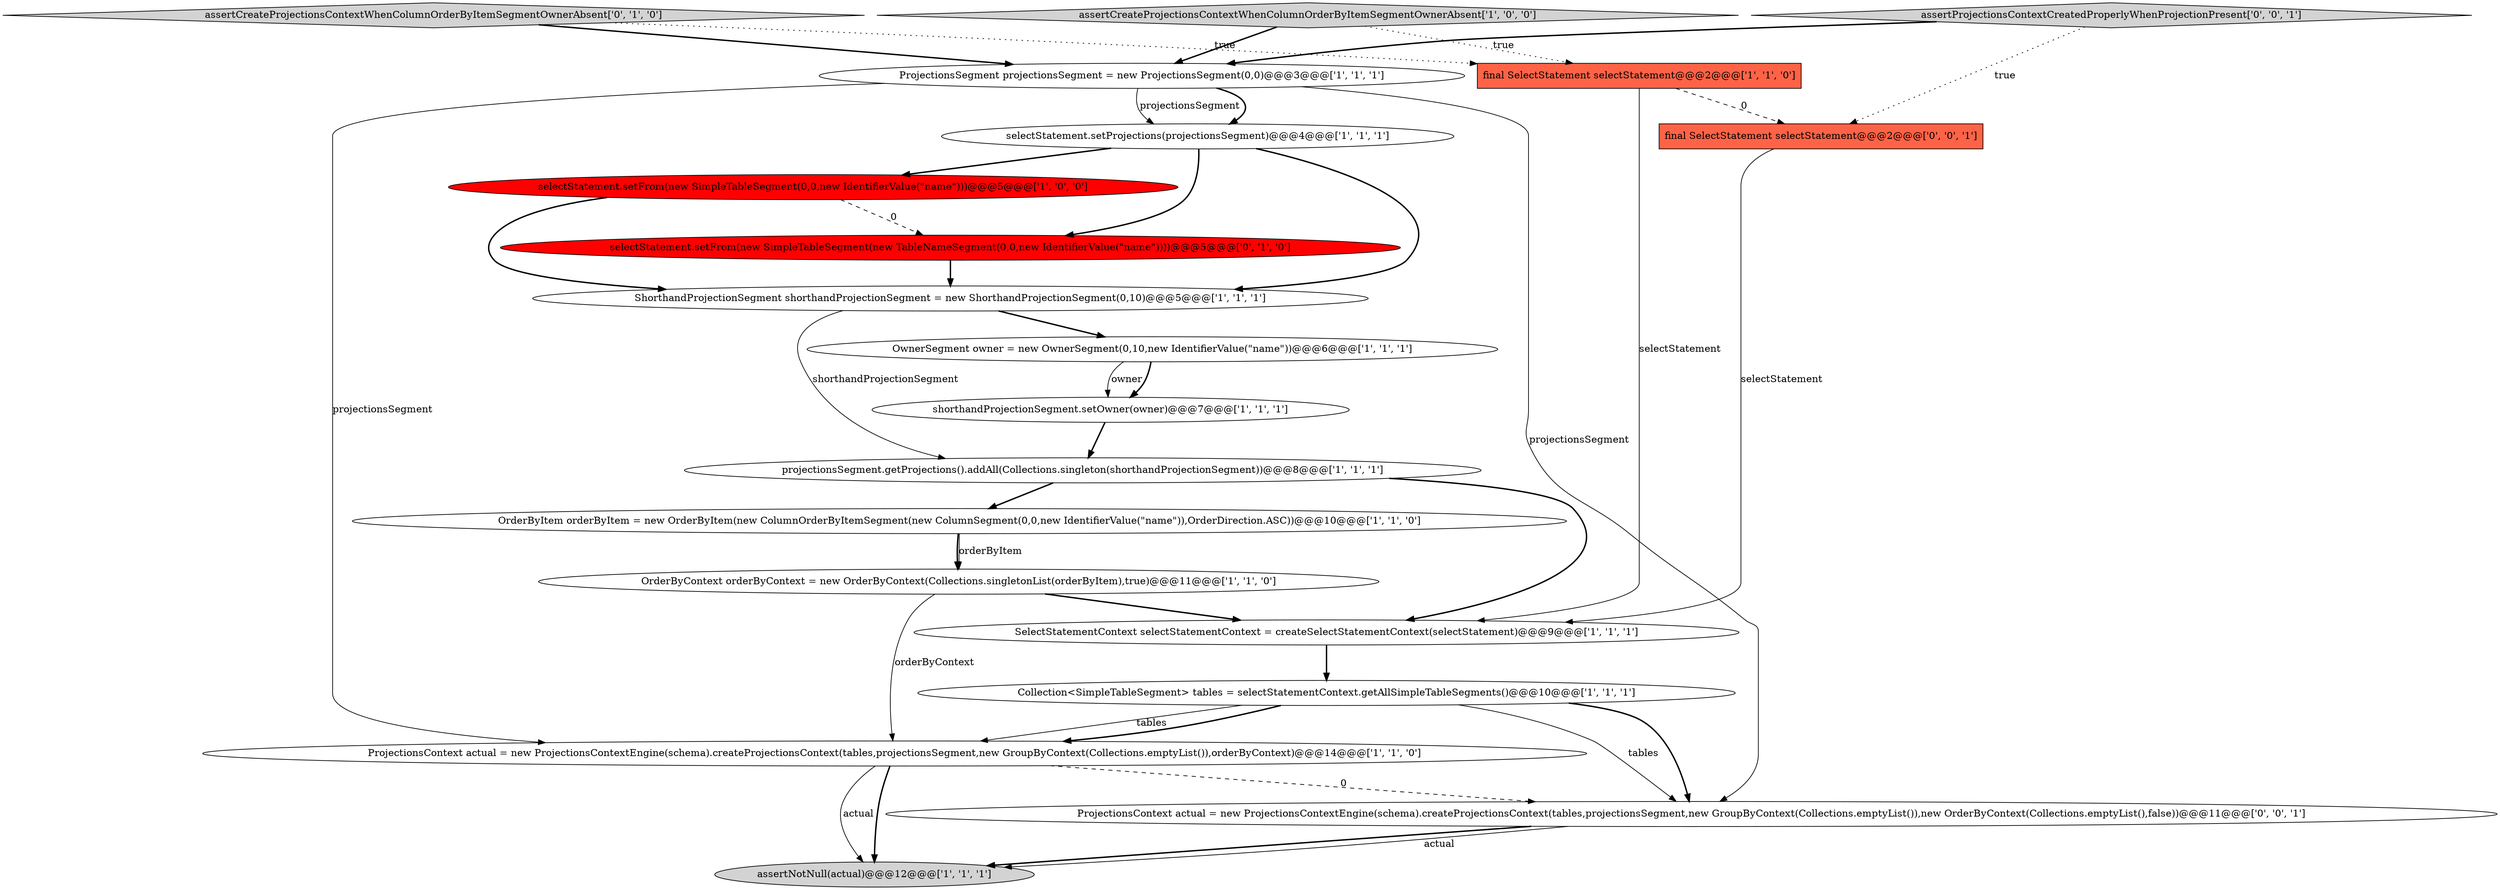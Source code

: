 digraph {
4 [style = filled, label = "shorthandProjectionSegment.setOwner(owner)@@@7@@@['1', '1', '1']", fillcolor = white, shape = ellipse image = "AAA0AAABBB1BBB"];
0 [style = filled, label = "ProjectionsSegment projectionsSegment = new ProjectionsSegment(0,0)@@@3@@@['1', '1', '1']", fillcolor = white, shape = ellipse image = "AAA0AAABBB1BBB"];
2 [style = filled, label = "assertCreateProjectionsContextWhenColumnOrderByItemSegmentOwnerAbsent['1', '0', '0']", fillcolor = lightgray, shape = diamond image = "AAA0AAABBB1BBB"];
13 [style = filled, label = "ShorthandProjectionSegment shorthandProjectionSegment = new ShorthandProjectionSegment(0,10)@@@5@@@['1', '1', '1']", fillcolor = white, shape = ellipse image = "AAA0AAABBB1BBB"];
18 [style = filled, label = "ProjectionsContext actual = new ProjectionsContextEngine(schema).createProjectionsContext(tables,projectionsSegment,new GroupByContext(Collections.emptyList()),new OrderByContext(Collections.emptyList(),false))@@@11@@@['0', '0', '1']", fillcolor = white, shape = ellipse image = "AAA0AAABBB3BBB"];
1 [style = filled, label = "OrderByContext orderByContext = new OrderByContext(Collections.singletonList(orderByItem),true)@@@11@@@['1', '1', '0']", fillcolor = white, shape = ellipse image = "AAA0AAABBB1BBB"];
9 [style = filled, label = "OrderByItem orderByItem = new OrderByItem(new ColumnOrderByItemSegment(new ColumnSegment(0,0,new IdentifierValue(\"name\")),OrderDirection.ASC))@@@10@@@['1', '1', '0']", fillcolor = white, shape = ellipse image = "AAA0AAABBB1BBB"];
10 [style = filled, label = "assertNotNull(actual)@@@12@@@['1', '1', '1']", fillcolor = lightgray, shape = ellipse image = "AAA0AAABBB1BBB"];
12 [style = filled, label = "selectStatement.setProjections(projectionsSegment)@@@4@@@['1', '1', '1']", fillcolor = white, shape = ellipse image = "AAA0AAABBB1BBB"];
17 [style = filled, label = "final SelectStatement selectStatement@@@2@@@['0', '0', '1']", fillcolor = tomato, shape = box image = "AAA0AAABBB3BBB"];
19 [style = filled, label = "assertProjectionsContextCreatedProperlyWhenProjectionPresent['0', '0', '1']", fillcolor = lightgray, shape = diamond image = "AAA0AAABBB3BBB"];
15 [style = filled, label = "assertCreateProjectionsContextWhenColumnOrderByItemSegmentOwnerAbsent['0', '1', '0']", fillcolor = lightgray, shape = diamond image = "AAA0AAABBB2BBB"];
3 [style = filled, label = "selectStatement.setFrom(new SimpleTableSegment(0,0,new IdentifierValue(\"name\")))@@@5@@@['1', '0', '0']", fillcolor = red, shape = ellipse image = "AAA1AAABBB1BBB"];
7 [style = filled, label = "ProjectionsContext actual = new ProjectionsContextEngine(schema).createProjectionsContext(tables,projectionsSegment,new GroupByContext(Collections.emptyList()),orderByContext)@@@14@@@['1', '1', '0']", fillcolor = white, shape = ellipse image = "AAA0AAABBB1BBB"];
11 [style = filled, label = "Collection<SimpleTableSegment> tables = selectStatementContext.getAllSimpleTableSegments()@@@10@@@['1', '1', '1']", fillcolor = white, shape = ellipse image = "AAA0AAABBB1BBB"];
14 [style = filled, label = "OwnerSegment owner = new OwnerSegment(0,10,new IdentifierValue(\"name\"))@@@6@@@['1', '1', '1']", fillcolor = white, shape = ellipse image = "AAA0AAABBB1BBB"];
5 [style = filled, label = "projectionsSegment.getProjections().addAll(Collections.singleton(shorthandProjectionSegment))@@@8@@@['1', '1', '1']", fillcolor = white, shape = ellipse image = "AAA0AAABBB1BBB"];
8 [style = filled, label = "SelectStatementContext selectStatementContext = createSelectStatementContext(selectStatement)@@@9@@@['1', '1', '1']", fillcolor = white, shape = ellipse image = "AAA0AAABBB1BBB"];
6 [style = filled, label = "final SelectStatement selectStatement@@@2@@@['1', '1', '0']", fillcolor = tomato, shape = box image = "AAA0AAABBB1BBB"];
16 [style = filled, label = "selectStatement.setFrom(new SimpleTableSegment(new TableNameSegment(0,0,new IdentifierValue(\"name\"))))@@@5@@@['0', '1', '0']", fillcolor = red, shape = ellipse image = "AAA1AAABBB2BBB"];
0->7 [style = solid, label="projectionsSegment"];
5->8 [style = bold, label=""];
16->13 [style = bold, label=""];
0->18 [style = solid, label="projectionsSegment"];
1->8 [style = bold, label=""];
7->18 [style = dashed, label="0"];
5->9 [style = bold, label=""];
7->10 [style = bold, label=""];
19->17 [style = dotted, label="true"];
13->5 [style = solid, label="shorthandProjectionSegment"];
7->10 [style = solid, label="actual"];
0->12 [style = bold, label=""];
1->7 [style = solid, label="orderByContext"];
6->17 [style = dashed, label="0"];
12->16 [style = bold, label=""];
14->4 [style = solid, label="owner"];
11->18 [style = bold, label=""];
19->0 [style = bold, label=""];
12->13 [style = bold, label=""];
2->0 [style = bold, label=""];
0->12 [style = solid, label="projectionsSegment"];
11->7 [style = solid, label="tables"];
11->18 [style = solid, label="tables"];
18->10 [style = bold, label=""];
2->6 [style = dotted, label="true"];
15->6 [style = dotted, label="true"];
15->0 [style = bold, label=""];
3->13 [style = bold, label=""];
12->3 [style = bold, label=""];
9->1 [style = bold, label=""];
8->11 [style = bold, label=""];
9->1 [style = solid, label="orderByItem"];
6->8 [style = solid, label="selectStatement"];
13->14 [style = bold, label=""];
18->10 [style = solid, label="actual"];
4->5 [style = bold, label=""];
11->7 [style = bold, label=""];
3->16 [style = dashed, label="0"];
14->4 [style = bold, label=""];
17->8 [style = solid, label="selectStatement"];
}
